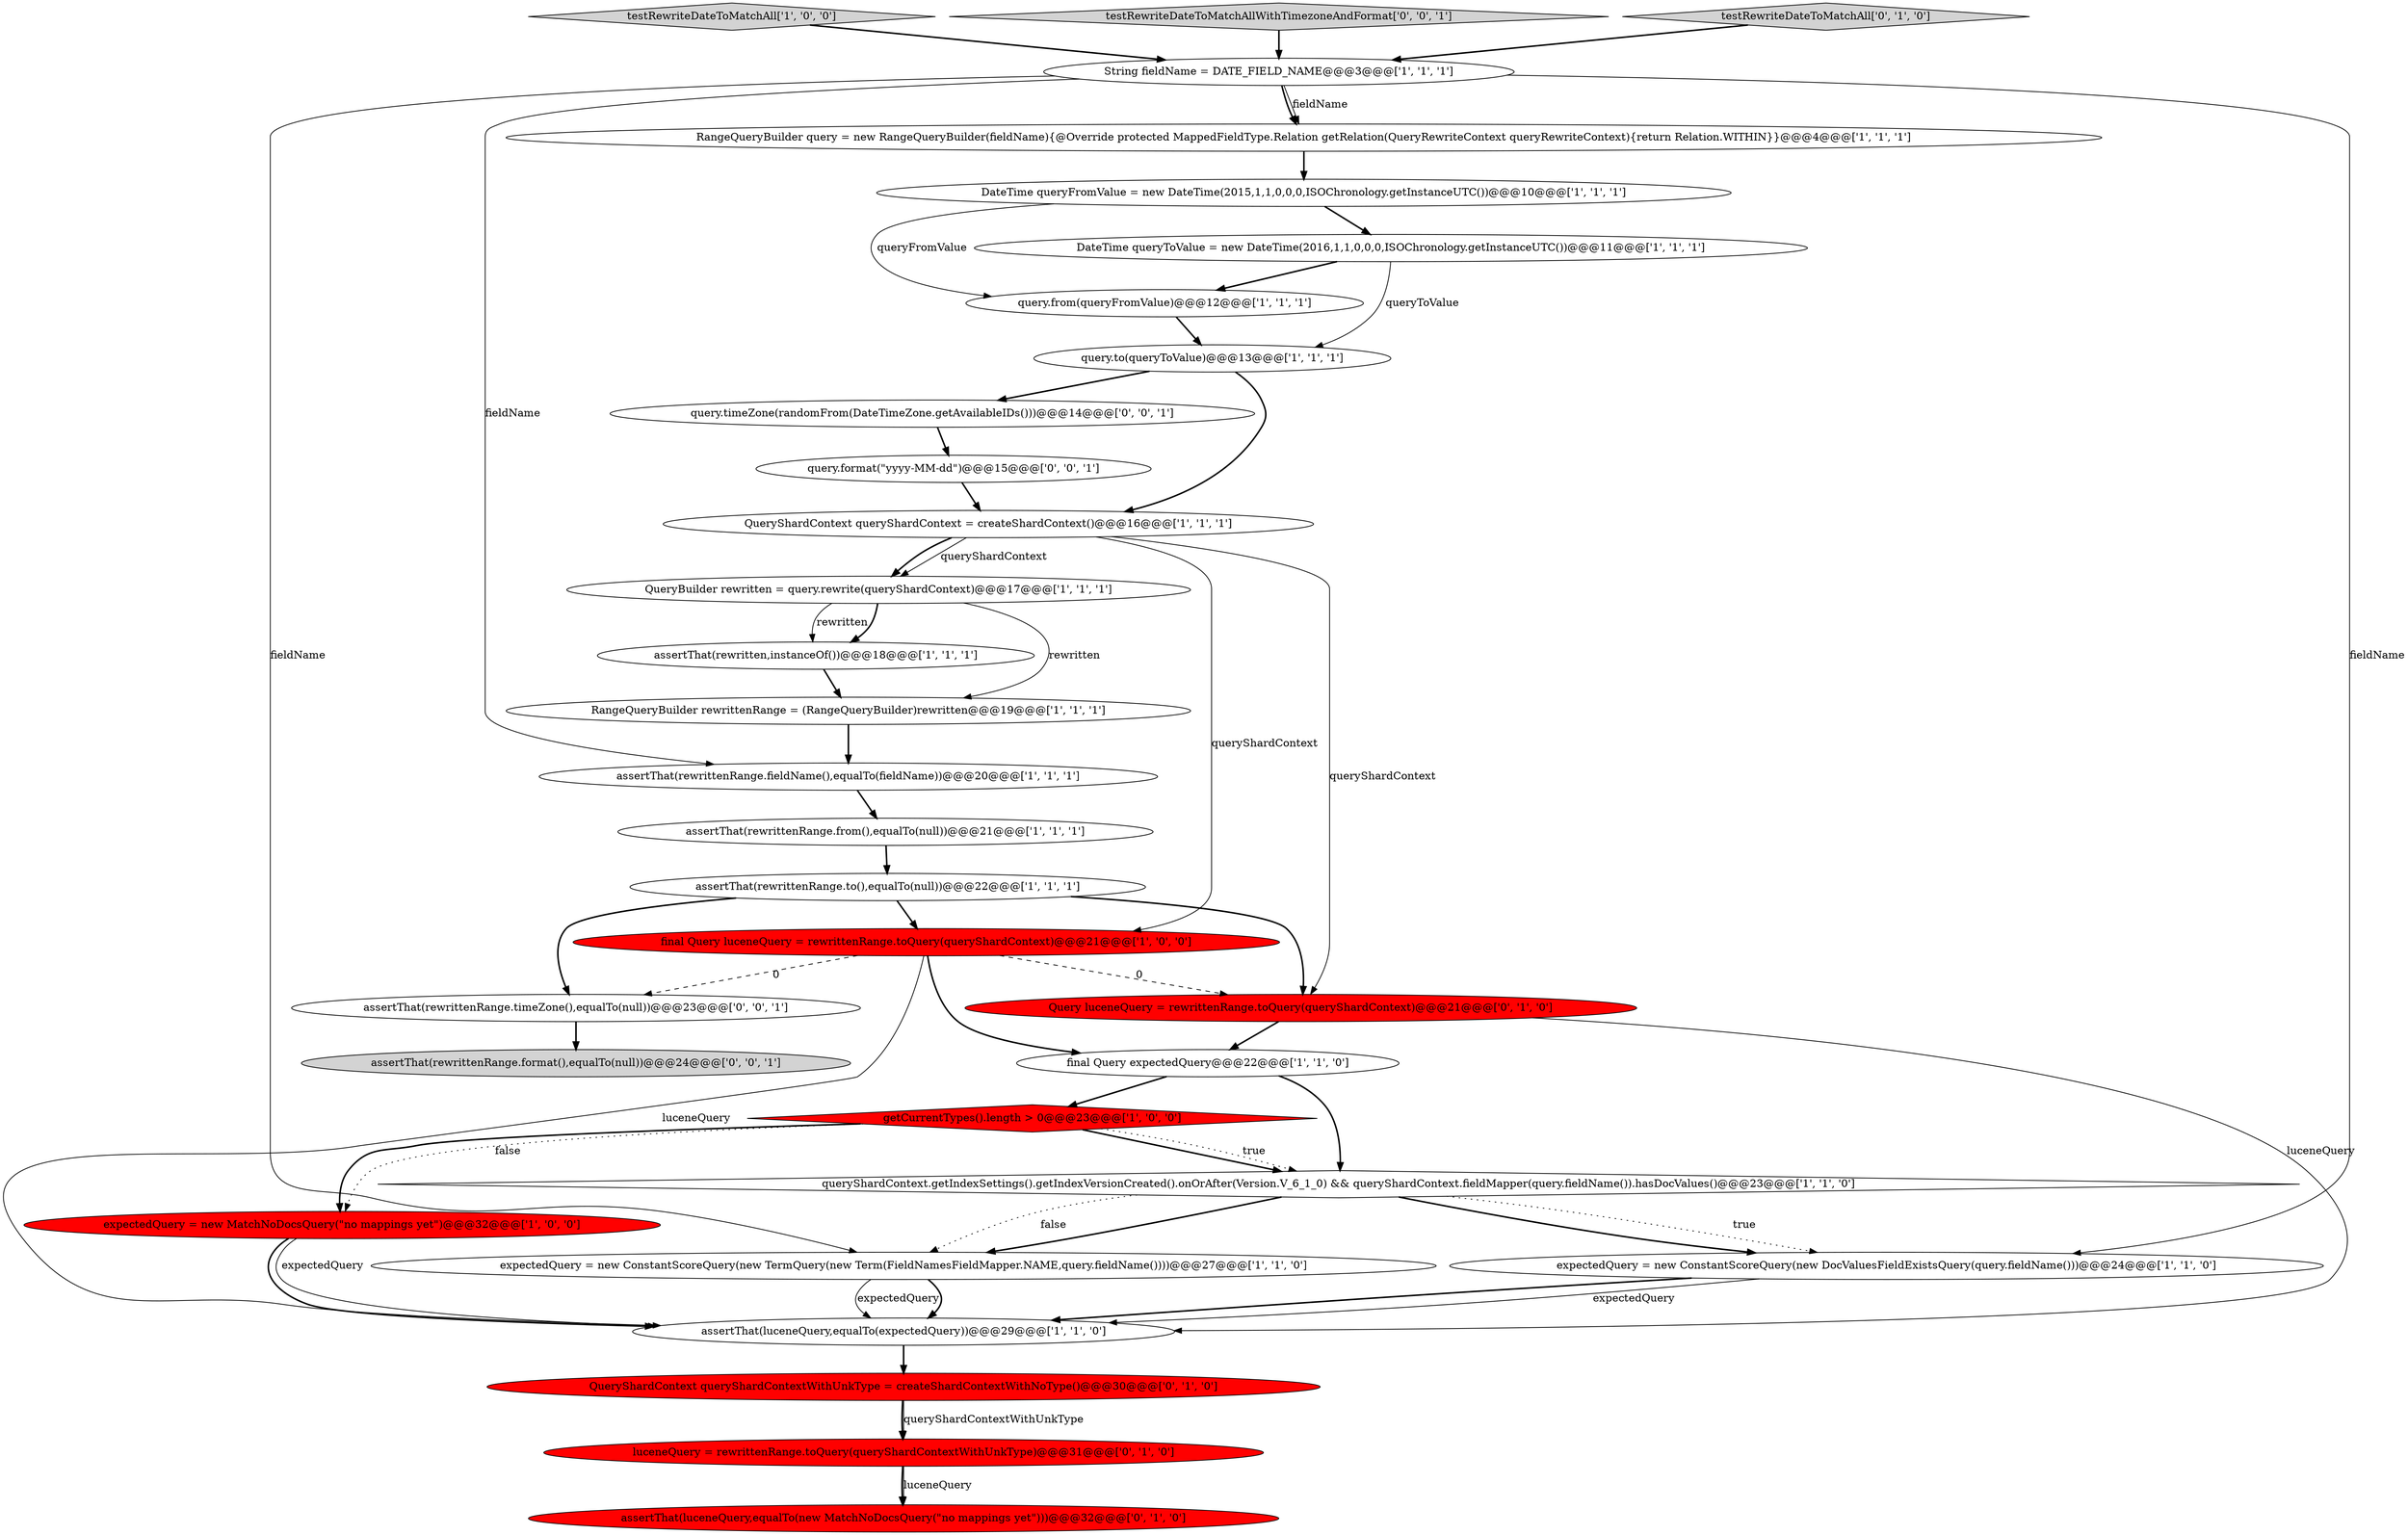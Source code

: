 digraph {
11 [style = filled, label = "expectedQuery = new ConstantScoreQuery(new DocValuesFieldExistsQuery(query.fieldName()))@@@24@@@['1', '1', '0']", fillcolor = white, shape = ellipse image = "AAA0AAABBB1BBB"];
17 [style = filled, label = "assertThat(luceneQuery,equalTo(expectedQuery))@@@29@@@['1', '1', '0']", fillcolor = white, shape = ellipse image = "AAA0AAABBB1BBB"];
27 [style = filled, label = "assertThat(rewrittenRange.format(),equalTo(null))@@@24@@@['0', '0', '1']", fillcolor = lightgray, shape = ellipse image = "AAA0AAABBB3BBB"];
18 [style = filled, label = "RangeQueryBuilder query = new RangeQueryBuilder(fieldName){@Override protected MappedFieldType.Relation getRelation(QueryRewriteContext queryRewriteContext){return Relation.WITHIN}}@@@4@@@['1', '1', '1']", fillcolor = white, shape = ellipse image = "AAA0AAABBB1BBB"];
9 [style = filled, label = "query.from(queryFromValue)@@@12@@@['1', '1', '1']", fillcolor = white, shape = ellipse image = "AAA0AAABBB1BBB"];
22 [style = filled, label = "luceneQuery = rewrittenRange.toQuery(queryShardContextWithUnkType)@@@31@@@['0', '1', '0']", fillcolor = red, shape = ellipse image = "AAA1AAABBB2BBB"];
24 [style = filled, label = "Query luceneQuery = rewrittenRange.toQuery(queryShardContext)@@@21@@@['0', '1', '0']", fillcolor = red, shape = ellipse image = "AAA1AAABBB2BBB"];
12 [style = filled, label = "assertThat(rewrittenRange.fieldName(),equalTo(fieldName))@@@20@@@['1', '1', '1']", fillcolor = white, shape = ellipse image = "AAA0AAABBB1BBB"];
20 [style = filled, label = "DateTime queryFromValue = new DateTime(2015,1,1,0,0,0,ISOChronology.getInstanceUTC())@@@10@@@['1', '1', '1']", fillcolor = white, shape = ellipse image = "AAA0AAABBB1BBB"];
7 [style = filled, label = "QueryBuilder rewritten = query.rewrite(queryShardContext)@@@17@@@['1', '1', '1']", fillcolor = white, shape = ellipse image = "AAA0AAABBB1BBB"];
8 [style = filled, label = "testRewriteDateToMatchAll['1', '0', '0']", fillcolor = lightgray, shape = diamond image = "AAA0AAABBB1BBB"];
26 [style = filled, label = "assertThat(luceneQuery,equalTo(new MatchNoDocsQuery(\"no mappings yet\")))@@@32@@@['0', '1', '0']", fillcolor = red, shape = ellipse image = "AAA1AAABBB2BBB"];
29 [style = filled, label = "query.format(\"yyyy-MM-dd\")@@@15@@@['0', '0', '1']", fillcolor = white, shape = ellipse image = "AAA0AAABBB3BBB"];
0 [style = filled, label = "final Query luceneQuery = rewrittenRange.toQuery(queryShardContext)@@@21@@@['1', '0', '0']", fillcolor = red, shape = ellipse image = "AAA1AAABBB1BBB"];
16 [style = filled, label = "queryShardContext.getIndexSettings().getIndexVersionCreated().onOrAfter(Version.V_6_1_0) && queryShardContext.fieldMapper(query.fieldName()).hasDocValues()@@@23@@@['1', '1', '0']", fillcolor = white, shape = diamond image = "AAA0AAABBB1BBB"];
30 [style = filled, label = "assertThat(rewrittenRange.timeZone(),equalTo(null))@@@23@@@['0', '0', '1']", fillcolor = white, shape = ellipse image = "AAA0AAABBB3BBB"];
14 [style = filled, label = "expectedQuery = new MatchNoDocsQuery(\"no mappings yet\")@@@32@@@['1', '0', '0']", fillcolor = red, shape = ellipse image = "AAA1AAABBB1BBB"];
5 [style = filled, label = "assertThat(rewritten,instanceOf())@@@18@@@['1', '1', '1']", fillcolor = white, shape = ellipse image = "AAA0AAABBB1BBB"];
10 [style = filled, label = "final Query expectedQuery@@@22@@@['1', '1', '0']", fillcolor = white, shape = ellipse image = "AAA0AAABBB1BBB"];
4 [style = filled, label = "query.to(queryToValue)@@@13@@@['1', '1', '1']", fillcolor = white, shape = ellipse image = "AAA0AAABBB1BBB"];
2 [style = filled, label = "String fieldName = DATE_FIELD_NAME@@@3@@@['1', '1', '1']", fillcolor = white, shape = ellipse image = "AAA0AAABBB1BBB"];
31 [style = filled, label = "testRewriteDateToMatchAllWithTimezoneAndFormat['0', '0', '1']", fillcolor = lightgray, shape = diamond image = "AAA0AAABBB3BBB"];
6 [style = filled, label = "QueryShardContext queryShardContext = createShardContext()@@@16@@@['1', '1', '1']", fillcolor = white, shape = ellipse image = "AAA0AAABBB1BBB"];
28 [style = filled, label = "query.timeZone(randomFrom(DateTimeZone.getAvailableIDs()))@@@14@@@['0', '0', '1']", fillcolor = white, shape = ellipse image = "AAA0AAABBB3BBB"];
19 [style = filled, label = "DateTime queryToValue = new DateTime(2016,1,1,0,0,0,ISOChronology.getInstanceUTC())@@@11@@@['1', '1', '1']", fillcolor = white, shape = ellipse image = "AAA0AAABBB1BBB"];
23 [style = filled, label = "testRewriteDateToMatchAll['0', '1', '0']", fillcolor = lightgray, shape = diamond image = "AAA0AAABBB2BBB"];
25 [style = filled, label = "QueryShardContext queryShardContextWithUnkType = createShardContextWithNoType()@@@30@@@['0', '1', '0']", fillcolor = red, shape = ellipse image = "AAA1AAABBB2BBB"];
21 [style = filled, label = "RangeQueryBuilder rewrittenRange = (RangeQueryBuilder)rewritten@@@19@@@['1', '1', '1']", fillcolor = white, shape = ellipse image = "AAA0AAABBB1BBB"];
3 [style = filled, label = "expectedQuery = new ConstantScoreQuery(new TermQuery(new Term(FieldNamesFieldMapper.NAME,query.fieldName())))@@@27@@@['1', '1', '0']", fillcolor = white, shape = ellipse image = "AAA0AAABBB1BBB"];
1 [style = filled, label = "getCurrentTypes().length > 0@@@23@@@['1', '0', '0']", fillcolor = red, shape = diamond image = "AAA1AAABBB1BBB"];
13 [style = filled, label = "assertThat(rewrittenRange.to(),equalTo(null))@@@22@@@['1', '1', '1']", fillcolor = white, shape = ellipse image = "AAA0AAABBB1BBB"];
15 [style = filled, label = "assertThat(rewrittenRange.from(),equalTo(null))@@@21@@@['1', '1', '1']", fillcolor = white, shape = ellipse image = "AAA0AAABBB1BBB"];
24->10 [style = bold, label=""];
6->7 [style = solid, label="queryShardContext"];
16->3 [style = bold, label=""];
17->25 [style = bold, label=""];
22->26 [style = bold, label=""];
28->29 [style = bold, label=""];
15->13 [style = bold, label=""];
16->11 [style = bold, label=""];
13->24 [style = bold, label=""];
19->4 [style = solid, label="queryToValue"];
25->22 [style = bold, label=""];
2->12 [style = solid, label="fieldName"];
4->6 [style = bold, label=""];
11->17 [style = solid, label="expectedQuery"];
0->17 [style = solid, label="luceneQuery"];
3->17 [style = solid, label="expectedQuery"];
9->4 [style = bold, label=""];
30->27 [style = bold, label=""];
12->15 [style = bold, label=""];
7->21 [style = solid, label="rewritten"];
14->17 [style = solid, label="expectedQuery"];
2->18 [style = bold, label=""];
14->17 [style = bold, label=""];
31->2 [style = bold, label=""];
13->30 [style = bold, label=""];
4->28 [style = bold, label=""];
16->3 [style = dotted, label="false"];
6->0 [style = solid, label="queryShardContext"];
21->12 [style = bold, label=""];
2->11 [style = solid, label="fieldName"];
5->21 [style = bold, label=""];
2->18 [style = solid, label="fieldName"];
18->20 [style = bold, label=""];
7->5 [style = solid, label="rewritten"];
7->5 [style = bold, label=""];
0->10 [style = bold, label=""];
29->6 [style = bold, label=""];
10->16 [style = bold, label=""];
8->2 [style = bold, label=""];
19->9 [style = bold, label=""];
1->16 [style = bold, label=""];
20->9 [style = solid, label="queryFromValue"];
1->14 [style = dotted, label="false"];
0->30 [style = dashed, label="0"];
22->26 [style = solid, label="luceneQuery"];
0->24 [style = dashed, label="0"];
11->17 [style = bold, label=""];
13->0 [style = bold, label=""];
3->17 [style = bold, label=""];
1->14 [style = bold, label=""];
1->16 [style = dotted, label="true"];
23->2 [style = bold, label=""];
6->7 [style = bold, label=""];
24->17 [style = solid, label="luceneQuery"];
20->19 [style = bold, label=""];
10->1 [style = bold, label=""];
16->11 [style = dotted, label="true"];
6->24 [style = solid, label="queryShardContext"];
25->22 [style = solid, label="queryShardContextWithUnkType"];
2->3 [style = solid, label="fieldName"];
}
